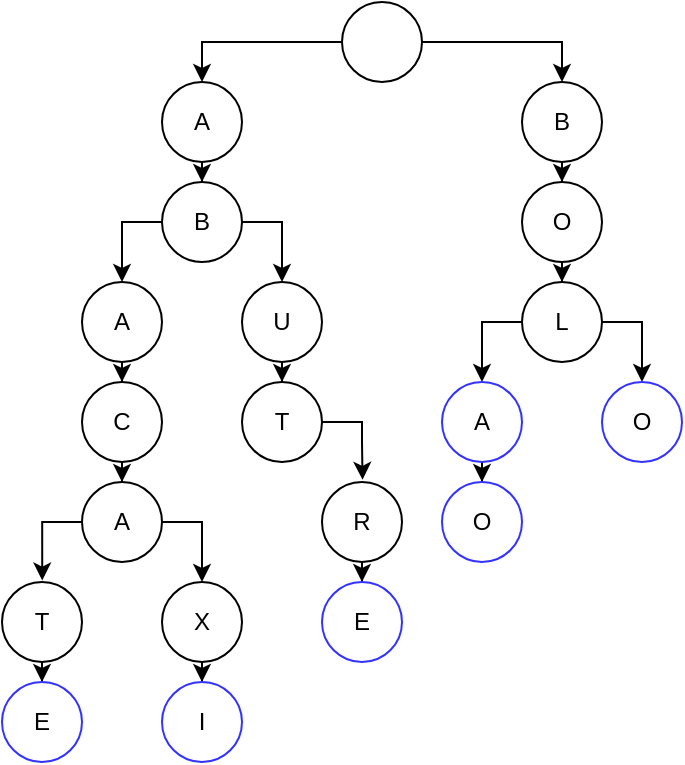 <mxfile version="20.0.4" type="device"><diagram id="lotkh2kMHoprn4nTNdYO" name="Page-1"><mxGraphModel dx="981" dy="520" grid="1" gridSize="10" guides="1" tooltips="1" connect="1" arrows="1" fold="1" page="1" pageScale="1" pageWidth="827" pageHeight="1169" math="0" shadow="0"><root><mxCell id="0"/><mxCell id="1" parent="0"/><mxCell id="uxKBn1VypoiBIZTyJU2n-22" style="edgeStyle=orthogonalEdgeStyle;rounded=0;orthogonalLoop=1;jettySize=auto;html=1;entryX=0.5;entryY=0;entryDx=0;entryDy=0;" edge="1" parent="1" source="uxKBn1VypoiBIZTyJU2n-1" target="uxKBn1VypoiBIZTyJU2n-2"><mxGeometry relative="1" as="geometry"/></mxCell><mxCell id="uxKBn1VypoiBIZTyJU2n-23" style="edgeStyle=orthogonalEdgeStyle;rounded=0;orthogonalLoop=1;jettySize=auto;html=1;" edge="1" parent="1" source="uxKBn1VypoiBIZTyJU2n-1" target="uxKBn1VypoiBIZTyJU2n-16"><mxGeometry relative="1" as="geometry"><Array as="points"><mxPoint x="560" y="100"/></Array></mxGeometry></mxCell><mxCell id="uxKBn1VypoiBIZTyJU2n-1" value="" style="ellipse;whiteSpace=wrap;html=1;" vertex="1" parent="1"><mxGeometry x="450" y="80" width="40" height="40" as="geometry"/></mxCell><mxCell id="uxKBn1VypoiBIZTyJU2n-24" style="edgeStyle=orthogonalEdgeStyle;rounded=0;orthogonalLoop=1;jettySize=auto;html=1;" edge="1" parent="1" source="uxKBn1VypoiBIZTyJU2n-2" target="uxKBn1VypoiBIZTyJU2n-4"><mxGeometry relative="1" as="geometry"/></mxCell><mxCell id="uxKBn1VypoiBIZTyJU2n-2" value="A" style="ellipse;whiteSpace=wrap;html=1;" vertex="1" parent="1"><mxGeometry x="360" y="120" width="40" height="40" as="geometry"/></mxCell><mxCell id="uxKBn1VypoiBIZTyJU2n-26" style="edgeStyle=orthogonalEdgeStyle;rounded=0;orthogonalLoop=1;jettySize=auto;html=1;" edge="1" parent="1" source="uxKBn1VypoiBIZTyJU2n-4" target="uxKBn1VypoiBIZTyJU2n-12"><mxGeometry relative="1" as="geometry"><mxPoint x="440" y="210" as="targetPoint"/><Array as="points"><mxPoint x="420" y="190"/></Array></mxGeometry></mxCell><mxCell id="uxKBn1VypoiBIZTyJU2n-4" value="B" style="ellipse;whiteSpace=wrap;html=1;" vertex="1" parent="1"><mxGeometry x="360" y="170" width="40" height="40" as="geometry"/></mxCell><mxCell id="uxKBn1VypoiBIZTyJU2n-28" style="edgeStyle=orthogonalEdgeStyle;rounded=0;orthogonalLoop=1;jettySize=auto;html=1;" edge="1" parent="1" source="uxKBn1VypoiBIZTyJU2n-5" target="uxKBn1VypoiBIZTyJU2n-6"><mxGeometry relative="1" as="geometry"/></mxCell><mxCell id="uxKBn1VypoiBIZTyJU2n-5" value="A" style="ellipse;whiteSpace=wrap;html=1;" vertex="1" parent="1"><mxGeometry x="320" y="220" width="40" height="40" as="geometry"/></mxCell><mxCell id="uxKBn1VypoiBIZTyJU2n-29" style="edgeStyle=orthogonalEdgeStyle;rounded=0;orthogonalLoop=1;jettySize=auto;html=1;" edge="1" parent="1" source="uxKBn1VypoiBIZTyJU2n-6" target="uxKBn1VypoiBIZTyJU2n-7"><mxGeometry relative="1" as="geometry"/></mxCell><mxCell id="uxKBn1VypoiBIZTyJU2n-6" value="C" style="ellipse;whiteSpace=wrap;html=1;" vertex="1" parent="1"><mxGeometry x="320" y="270" width="40" height="40" as="geometry"/></mxCell><mxCell id="uxKBn1VypoiBIZTyJU2n-30" style="edgeStyle=orthogonalEdgeStyle;rounded=0;orthogonalLoop=1;jettySize=auto;html=1;entryX=0.503;entryY=-0.018;entryDx=0;entryDy=0;entryPerimeter=0;" edge="1" parent="1" source="uxKBn1VypoiBIZTyJU2n-7" target="uxKBn1VypoiBIZTyJU2n-8"><mxGeometry relative="1" as="geometry"><mxPoint x="300.0" y="360" as="targetPoint"/><Array as="points"><mxPoint x="300" y="340"/></Array></mxGeometry></mxCell><mxCell id="uxKBn1VypoiBIZTyJU2n-31" style="edgeStyle=orthogonalEdgeStyle;rounded=0;orthogonalLoop=1;jettySize=auto;html=1;entryX=0.5;entryY=0;entryDx=0;entryDy=0;" edge="1" parent="1" source="uxKBn1VypoiBIZTyJU2n-7" target="uxKBn1VypoiBIZTyJU2n-10"><mxGeometry relative="1" as="geometry"><mxPoint x="380" y="360" as="targetPoint"/><Array as="points"><mxPoint x="380" y="340"/></Array></mxGeometry></mxCell><mxCell id="uxKBn1VypoiBIZTyJU2n-7" value="A" style="ellipse;whiteSpace=wrap;html=1;" vertex="1" parent="1"><mxGeometry x="320" y="320" width="40" height="40" as="geometry"/></mxCell><mxCell id="uxKBn1VypoiBIZTyJU2n-32" style="edgeStyle=orthogonalEdgeStyle;rounded=0;orthogonalLoop=1;jettySize=auto;html=1;entryX=0.5;entryY=0;entryDx=0;entryDy=0;" edge="1" parent="1" source="uxKBn1VypoiBIZTyJU2n-8" target="uxKBn1VypoiBIZTyJU2n-9"><mxGeometry relative="1" as="geometry"/></mxCell><mxCell id="uxKBn1VypoiBIZTyJU2n-8" value="T" style="ellipse;whiteSpace=wrap;html=1;" vertex="1" parent="1"><mxGeometry x="280" y="370" width="40" height="40" as="geometry"/></mxCell><mxCell id="uxKBn1VypoiBIZTyJU2n-9" value="E" style="ellipse;whiteSpace=wrap;html=1;strokeColor=#3333FF;" vertex="1" parent="1"><mxGeometry x="280" y="420" width="40" height="40" as="geometry"/></mxCell><mxCell id="uxKBn1VypoiBIZTyJU2n-33" style="edgeStyle=orthogonalEdgeStyle;rounded=0;orthogonalLoop=1;jettySize=auto;html=1;entryX=0.5;entryY=0;entryDx=0;entryDy=0;" edge="1" parent="1" source="uxKBn1VypoiBIZTyJU2n-10" target="uxKBn1VypoiBIZTyJU2n-11"><mxGeometry relative="1" as="geometry"/></mxCell><mxCell id="uxKBn1VypoiBIZTyJU2n-10" value="X" style="ellipse;whiteSpace=wrap;html=1;" vertex="1" parent="1"><mxGeometry x="360" y="370" width="40" height="40" as="geometry"/></mxCell><mxCell id="uxKBn1VypoiBIZTyJU2n-11" value="I" style="ellipse;whiteSpace=wrap;html=1;strokeColor=#3333FF;" vertex="1" parent="1"><mxGeometry x="360" y="420" width="40" height="40" as="geometry"/></mxCell><mxCell id="uxKBn1VypoiBIZTyJU2n-34" style="edgeStyle=orthogonalEdgeStyle;rounded=0;orthogonalLoop=1;jettySize=auto;html=1;entryX=0.5;entryY=0;entryDx=0;entryDy=0;" edge="1" parent="1" source="uxKBn1VypoiBIZTyJU2n-12" target="uxKBn1VypoiBIZTyJU2n-13"><mxGeometry relative="1" as="geometry"/></mxCell><mxCell id="uxKBn1VypoiBIZTyJU2n-12" value="U" style="ellipse;whiteSpace=wrap;html=1;" vertex="1" parent="1"><mxGeometry x="400" y="220" width="40" height="40" as="geometry"/></mxCell><mxCell id="uxKBn1VypoiBIZTyJU2n-35" style="edgeStyle=orthogonalEdgeStyle;rounded=0;orthogonalLoop=1;jettySize=auto;html=1;entryX=0.507;entryY=-0.028;entryDx=0;entryDy=0;entryPerimeter=0;" edge="1" parent="1" source="uxKBn1VypoiBIZTyJU2n-13" target="uxKBn1VypoiBIZTyJU2n-14"><mxGeometry relative="1" as="geometry"><mxPoint x="460" y="310" as="targetPoint"/><Array as="points"><mxPoint x="460" y="290"/><mxPoint x="460" y="300"/><mxPoint x="460" y="300"/></Array></mxGeometry></mxCell><mxCell id="uxKBn1VypoiBIZTyJU2n-13" value="T" style="ellipse;whiteSpace=wrap;html=1;" vertex="1" parent="1"><mxGeometry x="400" y="270" width="40" height="40" as="geometry"/></mxCell><mxCell id="uxKBn1VypoiBIZTyJU2n-36" style="edgeStyle=orthogonalEdgeStyle;rounded=0;orthogonalLoop=1;jettySize=auto;html=1;entryX=0.5;entryY=0;entryDx=0;entryDy=0;" edge="1" parent="1" source="uxKBn1VypoiBIZTyJU2n-14" target="uxKBn1VypoiBIZTyJU2n-15"><mxGeometry relative="1" as="geometry"/></mxCell><mxCell id="uxKBn1VypoiBIZTyJU2n-14" value="R" style="ellipse;whiteSpace=wrap;html=1;" vertex="1" parent="1"><mxGeometry x="440" y="320" width="40" height="40" as="geometry"/></mxCell><mxCell id="uxKBn1VypoiBIZTyJU2n-15" value="E" style="ellipse;whiteSpace=wrap;html=1;strokeColor=#3333FF;" vertex="1" parent="1"><mxGeometry x="440" y="370" width="40" height="40" as="geometry"/></mxCell><mxCell id="uxKBn1VypoiBIZTyJU2n-37" style="edgeStyle=orthogonalEdgeStyle;rounded=0;orthogonalLoop=1;jettySize=auto;html=1;" edge="1" parent="1" source="uxKBn1VypoiBIZTyJU2n-16" target="uxKBn1VypoiBIZTyJU2n-17"><mxGeometry relative="1" as="geometry"/></mxCell><mxCell id="uxKBn1VypoiBIZTyJU2n-16" value="B" style="ellipse;whiteSpace=wrap;html=1;" vertex="1" parent="1"><mxGeometry x="540" y="120" width="40" height="40" as="geometry"/></mxCell><mxCell id="uxKBn1VypoiBIZTyJU2n-38" style="edgeStyle=orthogonalEdgeStyle;rounded=0;orthogonalLoop=1;jettySize=auto;html=1;" edge="1" parent="1" source="uxKBn1VypoiBIZTyJU2n-17" target="uxKBn1VypoiBIZTyJU2n-18"><mxGeometry relative="1" as="geometry"/></mxCell><mxCell id="uxKBn1VypoiBIZTyJU2n-17" value="O" style="ellipse;whiteSpace=wrap;html=1;" vertex="1" parent="1"><mxGeometry x="540" y="170" width="40" height="40" as="geometry"/></mxCell><mxCell id="uxKBn1VypoiBIZTyJU2n-39" style="edgeStyle=orthogonalEdgeStyle;rounded=0;orthogonalLoop=1;jettySize=auto;html=1;entryX=0.5;entryY=0;entryDx=0;entryDy=0;" edge="1" parent="1" source="uxKBn1VypoiBIZTyJU2n-18" target="uxKBn1VypoiBIZTyJU2n-19"><mxGeometry relative="1" as="geometry"><mxPoint x="520" y="240" as="targetPoint"/><Array as="points"><mxPoint x="520" y="240"/></Array></mxGeometry></mxCell><mxCell id="uxKBn1VypoiBIZTyJU2n-41" style="edgeStyle=orthogonalEdgeStyle;rounded=0;orthogonalLoop=1;jettySize=auto;html=1;entryX=0.5;entryY=0;entryDx=0;entryDy=0;" edge="1" parent="1" source="uxKBn1VypoiBIZTyJU2n-18" target="uxKBn1VypoiBIZTyJU2n-21"><mxGeometry relative="1" as="geometry"><Array as="points"><mxPoint x="600" y="240"/></Array></mxGeometry></mxCell><mxCell id="uxKBn1VypoiBIZTyJU2n-18" value="L" style="ellipse;whiteSpace=wrap;html=1;" vertex="1" parent="1"><mxGeometry x="540" y="220" width="40" height="40" as="geometry"/></mxCell><mxCell id="uxKBn1VypoiBIZTyJU2n-42" style="edgeStyle=orthogonalEdgeStyle;rounded=0;orthogonalLoop=1;jettySize=auto;html=1;entryX=0.5;entryY=0;entryDx=0;entryDy=0;" edge="1" parent="1" source="uxKBn1VypoiBIZTyJU2n-19" target="uxKBn1VypoiBIZTyJU2n-20"><mxGeometry relative="1" as="geometry"/></mxCell><mxCell id="uxKBn1VypoiBIZTyJU2n-19" value="A" style="ellipse;whiteSpace=wrap;html=1;strokeColor=#3333FF;" vertex="1" parent="1"><mxGeometry x="500" y="270" width="40" height="40" as="geometry"/></mxCell><mxCell id="uxKBn1VypoiBIZTyJU2n-20" value="O" style="ellipse;whiteSpace=wrap;html=1;strokeColor=#3333FF;" vertex="1" parent="1"><mxGeometry x="500" y="320" width="40" height="40" as="geometry"/></mxCell><mxCell id="uxKBn1VypoiBIZTyJU2n-21" value="O" style="ellipse;whiteSpace=wrap;html=1;strokeColor=#3333FF;" vertex="1" parent="1"><mxGeometry x="580" y="270" width="40" height="40" as="geometry"/></mxCell><mxCell id="uxKBn1VypoiBIZTyJU2n-27" style="edgeStyle=orthogonalEdgeStyle;rounded=0;orthogonalLoop=1;jettySize=auto;html=1;" edge="1" parent="1" source="uxKBn1VypoiBIZTyJU2n-4"><mxGeometry relative="1" as="geometry"><mxPoint x="340" y="220" as="targetPoint"/><mxPoint x="320.0" y="190.011" as="sourcePoint"/><Array as="points"><mxPoint x="340" y="190"/></Array></mxGeometry></mxCell></root></mxGraphModel></diagram></mxfile>
